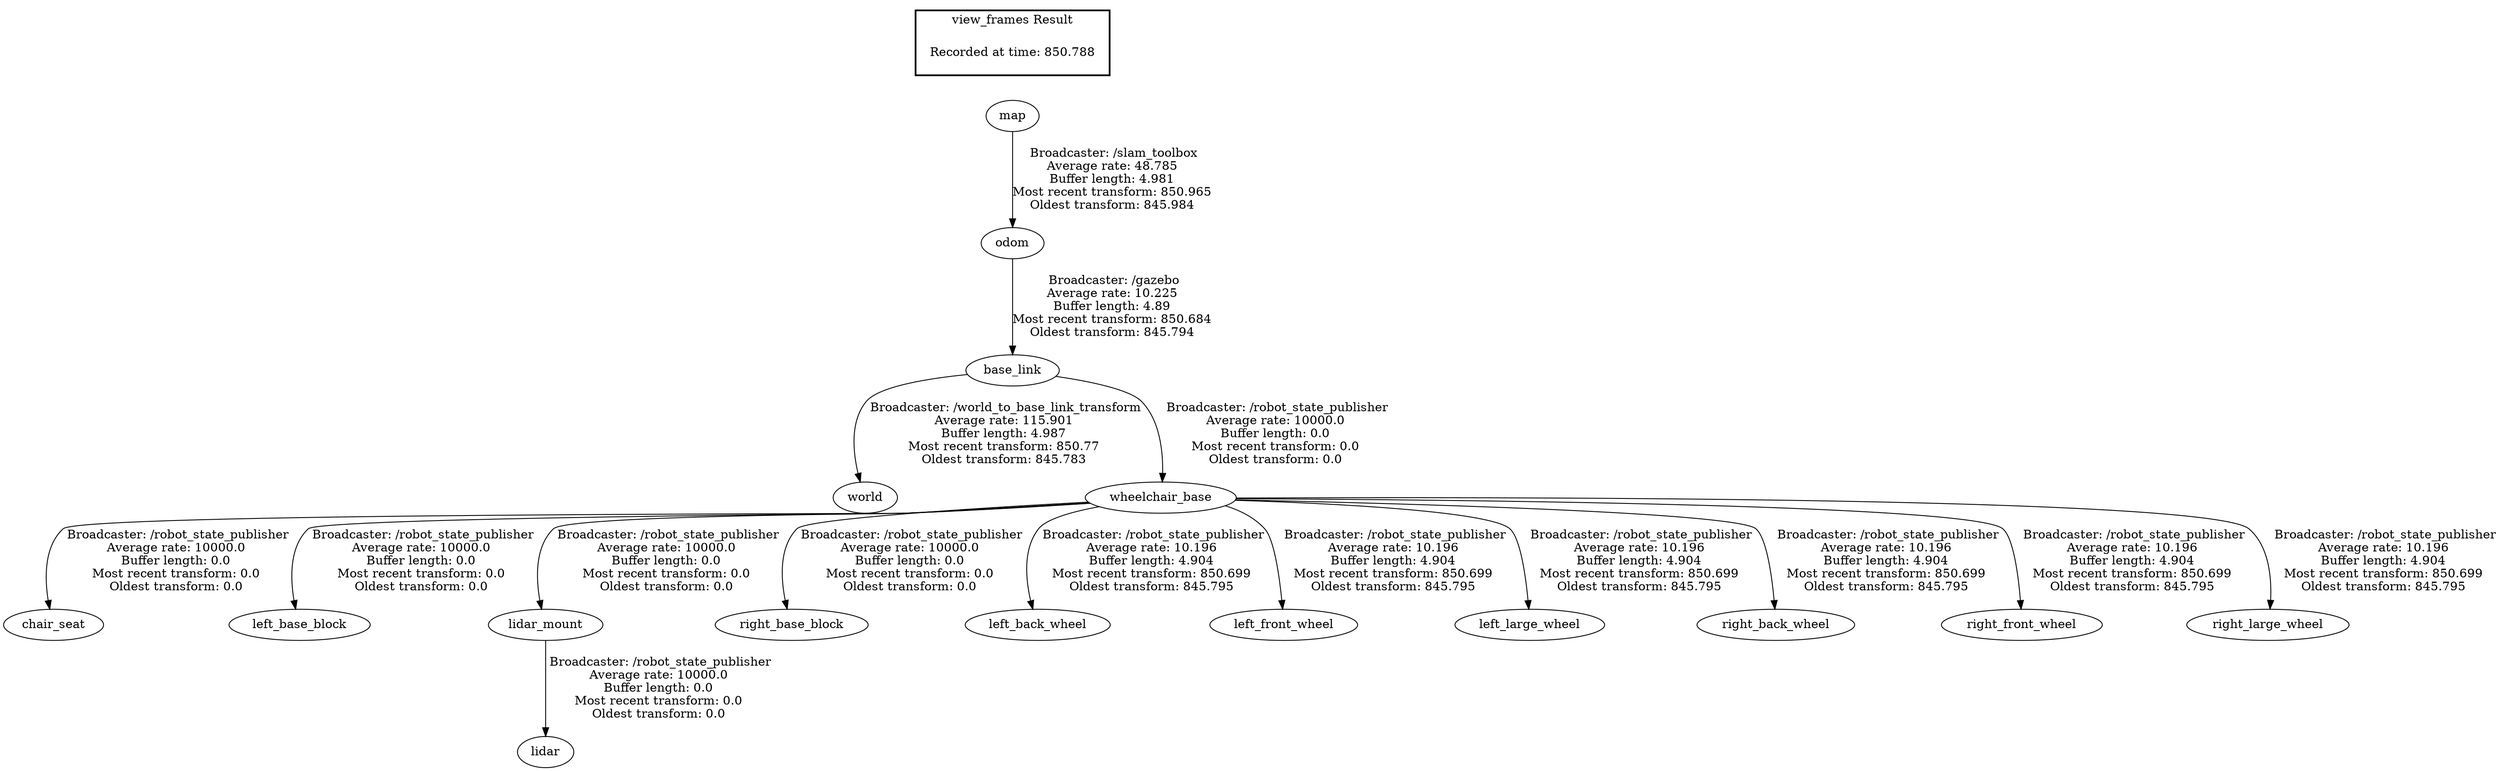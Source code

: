 digraph G {
"base_link" -> "world"[label=" Broadcaster: /world_to_base_link_transform\nAverage rate: 115.901\nBuffer length: 4.987\nMost recent transform: 850.77\nOldest transform: 845.783\n"];
"odom" -> "base_link"[label=" Broadcaster: /gazebo\nAverage rate: 10.225\nBuffer length: 4.89\nMost recent transform: 850.684\nOldest transform: 845.794\n"];
"map" -> "odom"[label=" Broadcaster: /slam_toolbox\nAverage rate: 48.785\nBuffer length: 4.981\nMost recent transform: 850.965\nOldest transform: 845.984\n"];
"wheelchair_base" -> "chair_seat"[label=" Broadcaster: /robot_state_publisher\nAverage rate: 10000.0\nBuffer length: 0.0\nMost recent transform: 0.0\nOldest transform: 0.0\n"];
"base_link" -> "wheelchair_base"[label=" Broadcaster: /robot_state_publisher\nAverage rate: 10000.0\nBuffer length: 0.0\nMost recent transform: 0.0\nOldest transform: 0.0\n"];
"wheelchair_base" -> "left_base_block"[label=" Broadcaster: /robot_state_publisher\nAverage rate: 10000.0\nBuffer length: 0.0\nMost recent transform: 0.0\nOldest transform: 0.0\n"];
"lidar_mount" -> "lidar"[label=" Broadcaster: /robot_state_publisher\nAverage rate: 10000.0\nBuffer length: 0.0\nMost recent transform: 0.0\nOldest transform: 0.0\n"];
"wheelchair_base" -> "lidar_mount"[label=" Broadcaster: /robot_state_publisher\nAverage rate: 10000.0\nBuffer length: 0.0\nMost recent transform: 0.0\nOldest transform: 0.0\n"];
"wheelchair_base" -> "right_base_block"[label=" Broadcaster: /robot_state_publisher\nAverage rate: 10000.0\nBuffer length: 0.0\nMost recent transform: 0.0\nOldest transform: 0.0\n"];
"wheelchair_base" -> "left_back_wheel"[label=" Broadcaster: /robot_state_publisher\nAverage rate: 10.196\nBuffer length: 4.904\nMost recent transform: 850.699\nOldest transform: 845.795\n"];
"wheelchair_base" -> "left_front_wheel"[label=" Broadcaster: /robot_state_publisher\nAverage rate: 10.196\nBuffer length: 4.904\nMost recent transform: 850.699\nOldest transform: 845.795\n"];
"wheelchair_base" -> "left_large_wheel"[label=" Broadcaster: /robot_state_publisher\nAverage rate: 10.196\nBuffer length: 4.904\nMost recent transform: 850.699\nOldest transform: 845.795\n"];
"wheelchair_base" -> "right_back_wheel"[label=" Broadcaster: /robot_state_publisher\nAverage rate: 10.196\nBuffer length: 4.904\nMost recent transform: 850.699\nOldest transform: 845.795\n"];
"wheelchair_base" -> "right_front_wheel"[label=" Broadcaster: /robot_state_publisher\nAverage rate: 10.196\nBuffer length: 4.904\nMost recent transform: 850.699\nOldest transform: 845.795\n"];
"wheelchair_base" -> "right_large_wheel"[label=" Broadcaster: /robot_state_publisher\nAverage rate: 10.196\nBuffer length: 4.904\nMost recent transform: 850.699\nOldest transform: 845.795\n"];
edge [style=invis];
 subgraph cluster_legend { style=bold; color=black; label ="view_frames Result";
"Recorded at time: 850.788"[ shape=plaintext ] ;
}->"map";
}